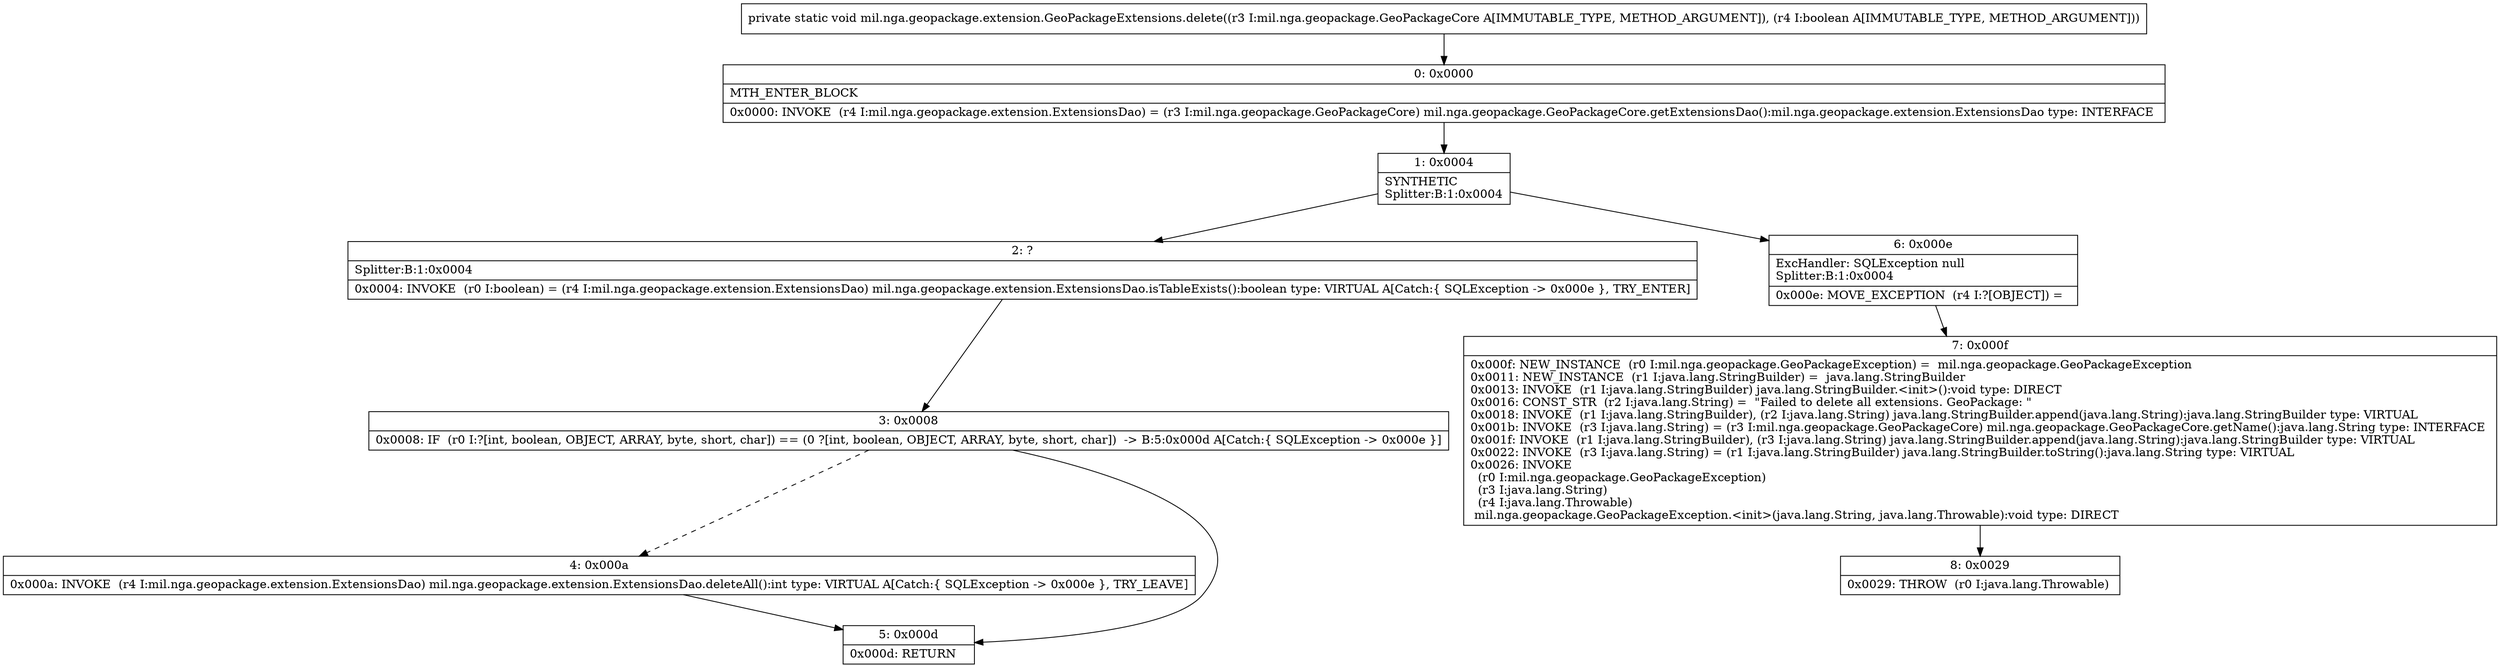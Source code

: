 digraph "CFG formil.nga.geopackage.extension.GeoPackageExtensions.delete(Lmil\/nga\/geopackage\/GeoPackageCore;Z)V" {
Node_0 [shape=record,label="{0\:\ 0x0000|MTH_ENTER_BLOCK\l|0x0000: INVOKE  (r4 I:mil.nga.geopackage.extension.ExtensionsDao) = (r3 I:mil.nga.geopackage.GeoPackageCore) mil.nga.geopackage.GeoPackageCore.getExtensionsDao():mil.nga.geopackage.extension.ExtensionsDao type: INTERFACE \l}"];
Node_1 [shape=record,label="{1\:\ 0x0004|SYNTHETIC\lSplitter:B:1:0x0004\l}"];
Node_2 [shape=record,label="{2\:\ ?|Splitter:B:1:0x0004\l|0x0004: INVOKE  (r0 I:boolean) = (r4 I:mil.nga.geopackage.extension.ExtensionsDao) mil.nga.geopackage.extension.ExtensionsDao.isTableExists():boolean type: VIRTUAL A[Catch:\{ SQLException \-\> 0x000e \}, TRY_ENTER]\l}"];
Node_3 [shape=record,label="{3\:\ 0x0008|0x0008: IF  (r0 I:?[int, boolean, OBJECT, ARRAY, byte, short, char]) == (0 ?[int, boolean, OBJECT, ARRAY, byte, short, char])  \-\> B:5:0x000d A[Catch:\{ SQLException \-\> 0x000e \}]\l}"];
Node_4 [shape=record,label="{4\:\ 0x000a|0x000a: INVOKE  (r4 I:mil.nga.geopackage.extension.ExtensionsDao) mil.nga.geopackage.extension.ExtensionsDao.deleteAll():int type: VIRTUAL A[Catch:\{ SQLException \-\> 0x000e \}, TRY_LEAVE]\l}"];
Node_5 [shape=record,label="{5\:\ 0x000d|0x000d: RETURN   \l}"];
Node_6 [shape=record,label="{6\:\ 0x000e|ExcHandler: SQLException null\lSplitter:B:1:0x0004\l|0x000e: MOVE_EXCEPTION  (r4 I:?[OBJECT]) =  \l}"];
Node_7 [shape=record,label="{7\:\ 0x000f|0x000f: NEW_INSTANCE  (r0 I:mil.nga.geopackage.GeoPackageException) =  mil.nga.geopackage.GeoPackageException \l0x0011: NEW_INSTANCE  (r1 I:java.lang.StringBuilder) =  java.lang.StringBuilder \l0x0013: INVOKE  (r1 I:java.lang.StringBuilder) java.lang.StringBuilder.\<init\>():void type: DIRECT \l0x0016: CONST_STR  (r2 I:java.lang.String) =  \"Failed to delete all extensions. GeoPackage: \" \l0x0018: INVOKE  (r1 I:java.lang.StringBuilder), (r2 I:java.lang.String) java.lang.StringBuilder.append(java.lang.String):java.lang.StringBuilder type: VIRTUAL \l0x001b: INVOKE  (r3 I:java.lang.String) = (r3 I:mil.nga.geopackage.GeoPackageCore) mil.nga.geopackage.GeoPackageCore.getName():java.lang.String type: INTERFACE \l0x001f: INVOKE  (r1 I:java.lang.StringBuilder), (r3 I:java.lang.String) java.lang.StringBuilder.append(java.lang.String):java.lang.StringBuilder type: VIRTUAL \l0x0022: INVOKE  (r3 I:java.lang.String) = (r1 I:java.lang.StringBuilder) java.lang.StringBuilder.toString():java.lang.String type: VIRTUAL \l0x0026: INVOKE  \l  (r0 I:mil.nga.geopackage.GeoPackageException)\l  (r3 I:java.lang.String)\l  (r4 I:java.lang.Throwable)\l mil.nga.geopackage.GeoPackageException.\<init\>(java.lang.String, java.lang.Throwable):void type: DIRECT \l}"];
Node_8 [shape=record,label="{8\:\ 0x0029|0x0029: THROW  (r0 I:java.lang.Throwable) \l}"];
MethodNode[shape=record,label="{private static void mil.nga.geopackage.extension.GeoPackageExtensions.delete((r3 I:mil.nga.geopackage.GeoPackageCore A[IMMUTABLE_TYPE, METHOD_ARGUMENT]), (r4 I:boolean A[IMMUTABLE_TYPE, METHOD_ARGUMENT])) }"];
MethodNode -> Node_0;
Node_0 -> Node_1;
Node_1 -> Node_2;
Node_1 -> Node_6;
Node_2 -> Node_3;
Node_3 -> Node_4[style=dashed];
Node_3 -> Node_5;
Node_4 -> Node_5;
Node_6 -> Node_7;
Node_7 -> Node_8;
}

